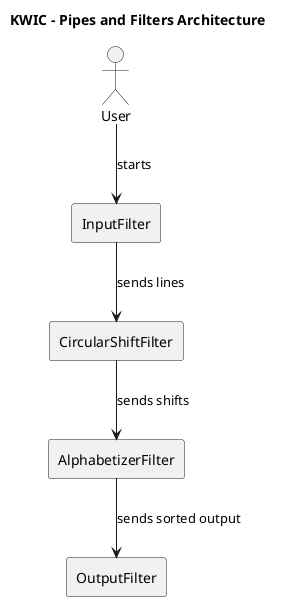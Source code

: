 @startuml
title KWIC - Pipes and Filters Architecture

actor User

rectangle InputFilter
rectangle CircularShiftFilter
rectangle AlphabetizerFilter
rectangle OutputFilter

User --> InputFilter : starts
InputFilter --> CircularShiftFilter : sends lines
CircularShiftFilter --> AlphabetizerFilter : sends shifts
AlphabetizerFilter --> OutputFilter : sends sorted output

@enduml
